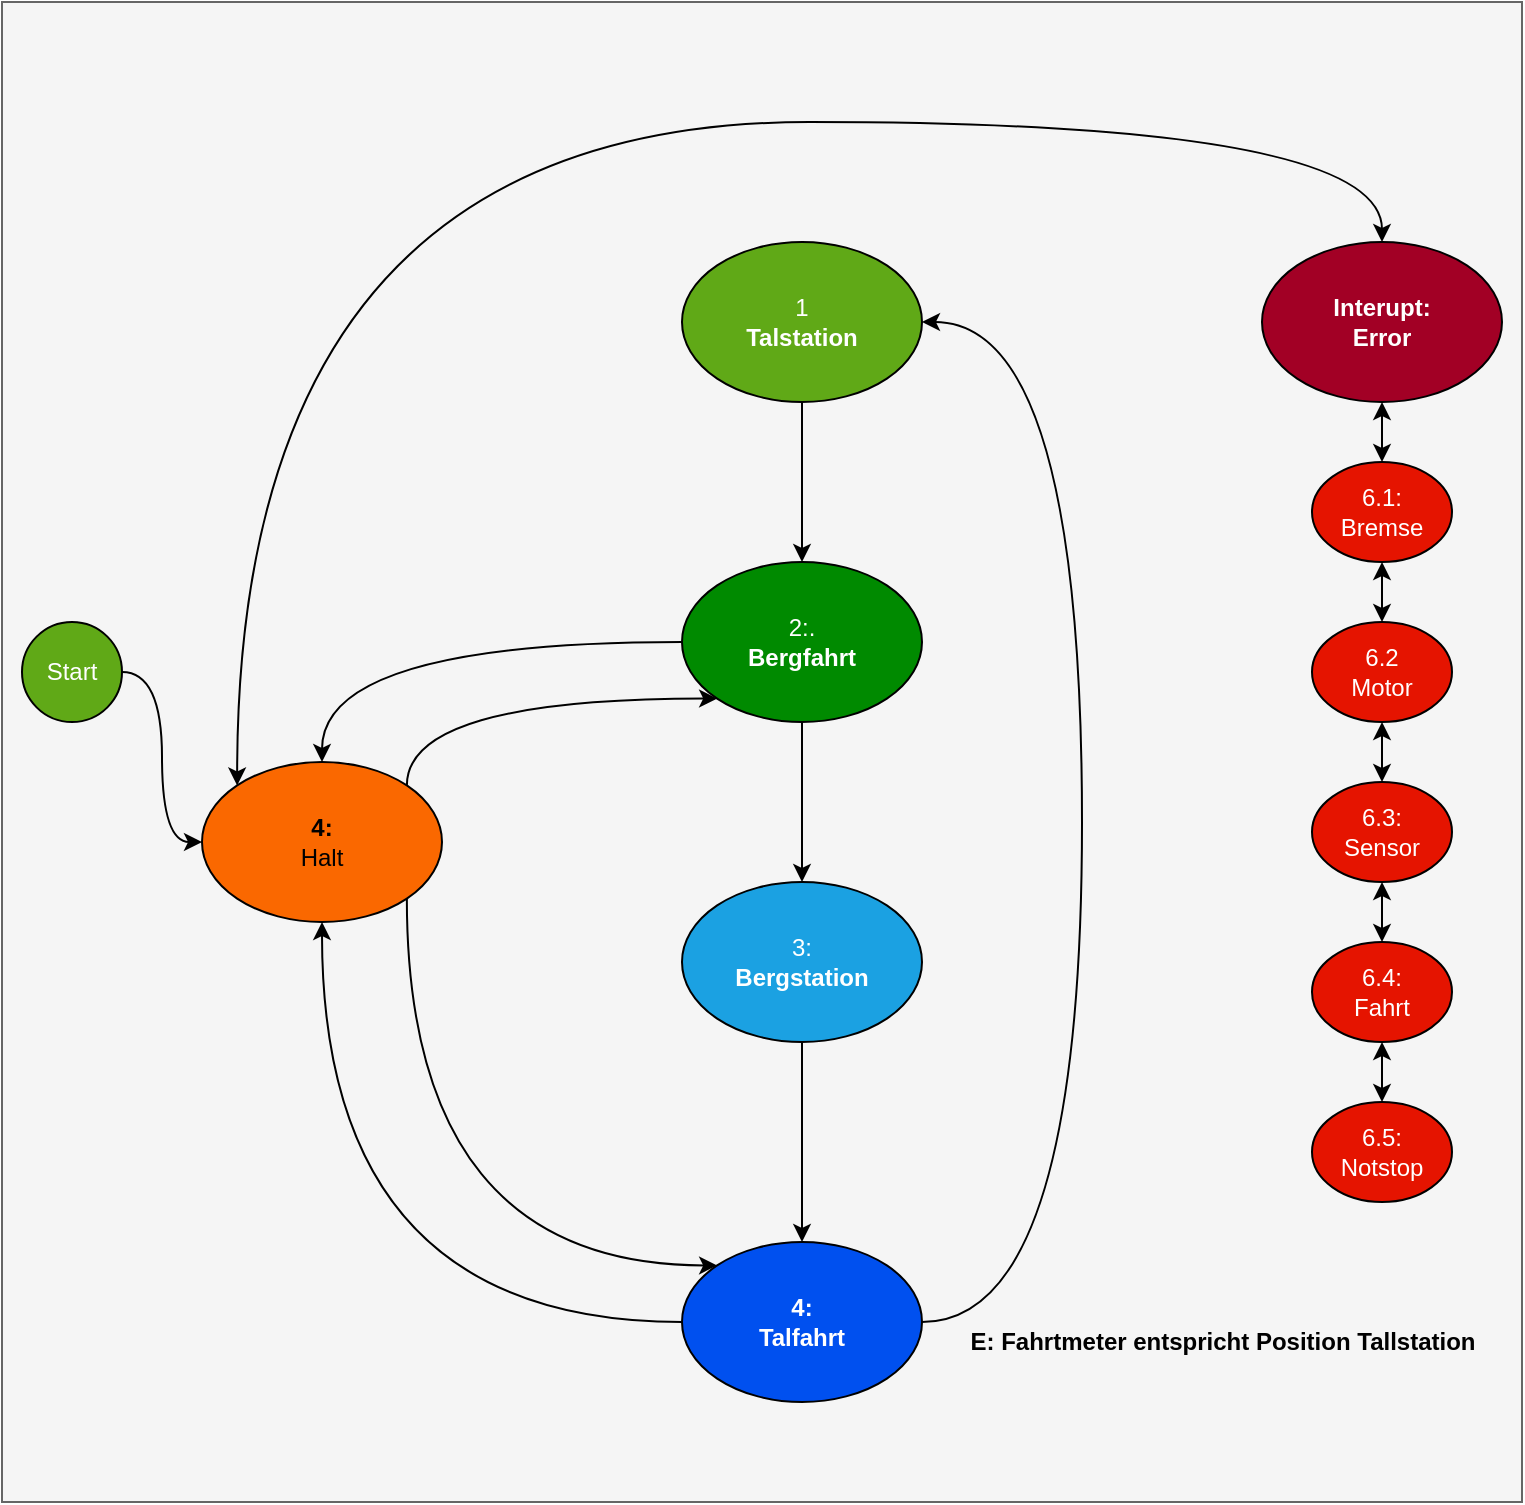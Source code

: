 <mxfile>
    <diagram id="_unO8Byu3qaZ5UJqpUN1" name="Page-1">
        <mxGraphModel dx="1036" dy="851" grid="1" gridSize="10" guides="1" tooltips="1" connect="1" arrows="1" fold="1" page="1" pageScale="1" pageWidth="827" pageHeight="1169" math="0" shadow="0">
            <root>
                <mxCell id="0"/>
                <mxCell id="1" parent="0"/>
                <mxCell id="42" value="" style="group" vertex="1" connectable="0" parent="1">
                    <mxGeometry x="60" y="10" width="760" height="750" as="geometry"/>
                </mxCell>
                <mxCell id="41" value="" style="rounded=0;whiteSpace=wrap;html=1;fillColor=#f5f5f5;fontColor=#333333;strokeColor=#666666;" vertex="1" parent="42">
                    <mxGeometry width="760" height="750" as="geometry"/>
                </mxCell>
                <mxCell id="3" value="Start" style="ellipse;whiteSpace=wrap;html=1;aspect=fixed;fillColor=#60a917;fontColor=#ffffff;strokeColor=#000000;" vertex="1" parent="42">
                    <mxGeometry x="10" y="310" width="50" height="50" as="geometry"/>
                </mxCell>
                <mxCell id="4" value="1&lt;br&gt;&lt;b&gt;Talstation&lt;/b&gt;" style="ellipse;whiteSpace=wrap;html=1;fillColor=#60a917;fontColor=#ffffff;strokeColor=#000000;" vertex="1" parent="42">
                    <mxGeometry x="340" y="120" width="120" height="80" as="geometry"/>
                </mxCell>
                <mxCell id="5" value="2:.&lt;br&gt;&lt;b&gt;Bergfahrt&lt;/b&gt;" style="ellipse;whiteSpace=wrap;html=1;fillColor=#008a00;fontColor=#ffffff;strokeColor=#000000;" vertex="1" parent="42">
                    <mxGeometry x="340" y="280" width="120" height="80" as="geometry"/>
                </mxCell>
                <mxCell id="21" value="" style="edgeStyle=orthogonalEdgeStyle;curved=1;html=1;startArrow=none;startFill=0;endArrow=classic;endFill=1;strokeColor=#000000;" edge="1" parent="42" source="4" target="5">
                    <mxGeometry relative="1" as="geometry"/>
                </mxCell>
                <mxCell id="6" value="3: &lt;br&gt;&lt;b&gt;Bergstation&lt;/b&gt;" style="ellipse;whiteSpace=wrap;html=1;fillColor=#1ba1e2;fontColor=#ffffff;strokeColor=#000000;" vertex="1" parent="42">
                    <mxGeometry x="340" y="440" width="120" height="80" as="geometry"/>
                </mxCell>
                <mxCell id="22" value="" style="edgeStyle=orthogonalEdgeStyle;curved=1;html=1;startArrow=none;startFill=0;endArrow=classic;endFill=1;strokeColor=#000000;" edge="1" parent="42" source="5" target="6">
                    <mxGeometry relative="1" as="geometry"/>
                </mxCell>
                <mxCell id="26" value="" style="edgeStyle=orthogonalEdgeStyle;curved=1;html=1;startArrow=none;startFill=0;endArrow=classic;endFill=1;entryX=1;entryY=0.5;entryDx=0;entryDy=0;exitX=1;exitY=0.5;exitDx=0;exitDy=0;strokeColor=#000000;" edge="1" parent="42" source="7" target="4">
                    <mxGeometry relative="1" as="geometry">
                        <mxPoint x="540" y="660" as="targetPoint"/>
                        <Array as="points">
                            <mxPoint x="540" y="660"/>
                            <mxPoint x="540" y="160"/>
                        </Array>
                    </mxGeometry>
                </mxCell>
                <mxCell id="46" value="&lt;b&gt;&lt;font style=&quot;font-size: 12px&quot;&gt;E: Fahrtmeter entspricht Position Tallstation&lt;/font&gt;&lt;/b&gt;" style="edgeLabel;html=1;align=center;verticalAlign=middle;resizable=0;points=[];labelBackgroundColor=none;" vertex="1" connectable="0" parent="26">
                    <mxGeometry x="0.091" y="1" relative="1" as="geometry">
                        <mxPoint x="71" y="290" as="offset"/>
                    </mxGeometry>
                </mxCell>
                <mxCell id="7" value="&lt;b&gt;4:&lt;br&gt;Talfahrt&lt;br&gt;&lt;/b&gt;" style="ellipse;whiteSpace=wrap;html=1;fillColor=#0050ef;fontColor=#ffffff;strokeColor=#000000;" vertex="1" parent="42">
                    <mxGeometry x="340" y="620" width="120" height="80" as="geometry"/>
                </mxCell>
                <mxCell id="23" value="" style="edgeStyle=orthogonalEdgeStyle;curved=1;html=1;startArrow=none;startFill=0;endArrow=classic;endFill=1;strokeColor=#000000;" edge="1" parent="42" source="6" target="7">
                    <mxGeometry relative="1" as="geometry"/>
                </mxCell>
                <mxCell id="18" style="edgeStyle=orthogonalEdgeStyle;curved=1;html=1;entryX=0;entryY=0;entryDx=0;entryDy=0;exitX=1;exitY=1;exitDx=0;exitDy=0;strokeColor=#000000;" edge="1" parent="42" source="15" target="7">
                    <mxGeometry relative="1" as="geometry">
                        <mxPoint x="230" y="420" as="targetPoint"/>
                        <Array as="points">
                            <mxPoint x="202" y="632"/>
                        </Array>
                    </mxGeometry>
                </mxCell>
                <mxCell id="15" value="&lt;b&gt;4:&lt;/b&gt;&lt;br&gt;Halt" style="ellipse;whiteSpace=wrap;html=1;fillColor=#fa6800;fontColor=#000000;strokeColor=#000000;" vertex="1" parent="42">
                    <mxGeometry x="100" y="380" width="120" height="80" as="geometry"/>
                </mxCell>
                <mxCell id="24" value="" style="edgeStyle=orthogonalEdgeStyle;curved=1;html=1;startArrow=none;startFill=0;endArrow=classic;endFill=1;entryX=0;entryY=0.5;entryDx=0;entryDy=0;strokeColor=#000000;" edge="1" parent="42" source="3" target="15">
                    <mxGeometry relative="1" as="geometry"/>
                </mxCell>
                <mxCell id="14" value="" style="edgeStyle=orthogonalEdgeStyle;curved=1;html=1;entryX=0.5;entryY=0;entryDx=0;entryDy=0;strokeColor=#000000;" edge="1" parent="42" source="5" target="15">
                    <mxGeometry relative="1" as="geometry">
                        <mxPoint x="200" y="370" as="targetPoint"/>
                    </mxGeometry>
                </mxCell>
                <mxCell id="17" value="" style="edgeStyle=orthogonalEdgeStyle;curved=1;html=1;entryX=0.5;entryY=1;entryDx=0;entryDy=0;strokeColor=#000000;" edge="1" parent="42" source="7" target="15">
                    <mxGeometry relative="1" as="geometry">
                        <mxPoint x="260" y="660" as="targetPoint"/>
                    </mxGeometry>
                </mxCell>
                <mxCell id="19" value="" style="edgeStyle=orthogonalEdgeStyle;curved=1;html=1;entryX=1;entryY=0;entryDx=0;entryDy=0;exitX=0;exitY=1;exitDx=0;exitDy=0;startArrow=classic;startFill=1;endArrow=none;endFill=0;strokeColor=#000000;" edge="1" parent="42" source="5" target="15">
                    <mxGeometry relative="1" as="geometry">
                        <mxPoint x="350" y="330" as="sourcePoint"/>
                        <mxPoint x="170" y="390" as="targetPoint"/>
                    </mxGeometry>
                </mxCell>
                <mxCell id="33" style="edgeStyle=orthogonalEdgeStyle;curved=1;html=1;exitX=0.5;exitY=0;exitDx=0;exitDy=0;entryX=0;entryY=0;entryDx=0;entryDy=0;startArrow=classic;startFill=1;endArrow=classic;endFill=1;strokeColor=#000000;" edge="1" parent="42" source="27" target="15">
                    <mxGeometry relative="1" as="geometry">
                        <Array as="points">
                            <mxPoint x="690" y="60"/>
                            <mxPoint x="118" y="60"/>
                        </Array>
                    </mxGeometry>
                </mxCell>
                <mxCell id="27" value="&lt;b&gt;Interupt:&lt;br&gt;Error&lt;/b&gt;" style="ellipse;whiteSpace=wrap;html=1;fillColor=#a20025;fontColor=#ffffff;strokeColor=#000000;" vertex="1" parent="42">
                    <mxGeometry x="630" y="120" width="120" height="80" as="geometry"/>
                </mxCell>
                <mxCell id="39" value="" style="edgeStyle=orthogonalEdgeStyle;curved=1;html=1;startArrow=classic;startFill=1;endArrow=classic;endFill=1;strokeColor=#000000;" edge="1" parent="42" source="28" target="27">
                    <mxGeometry relative="1" as="geometry"/>
                </mxCell>
                <mxCell id="28" value="6.1:&lt;br&gt;Bremse" style="ellipse;whiteSpace=wrap;html=1;fillColor=#e51400;fontColor=#ffffff;strokeColor=#000000;" vertex="1" parent="42">
                    <mxGeometry x="655" y="230" width="70" height="50" as="geometry"/>
                </mxCell>
                <mxCell id="29" value="6.2&lt;br&gt;Motor" style="ellipse;whiteSpace=wrap;html=1;fillColor=#e51400;fontColor=#ffffff;strokeColor=#000000;" vertex="1" parent="42">
                    <mxGeometry x="655" y="310" width="70" height="50" as="geometry"/>
                </mxCell>
                <mxCell id="30" value="6.3:&lt;br&gt;Sensor" style="ellipse;whiteSpace=wrap;html=1;fillColor=#e51400;fontColor=#ffffff;strokeColor=#000000;" vertex="1" parent="42">
                    <mxGeometry x="655" y="390" width="70" height="50" as="geometry"/>
                </mxCell>
                <mxCell id="31" value="6.4:&lt;br&gt;Fahrt" style="ellipse;whiteSpace=wrap;html=1;fillColor=#e51400;fontColor=#ffffff;strokeColor=#000000;" vertex="1" parent="42">
                    <mxGeometry x="655" y="470" width="70" height="50" as="geometry"/>
                </mxCell>
                <mxCell id="32" value="6.5:&lt;br&gt;Notstop" style="ellipse;whiteSpace=wrap;html=1;fillColor=#e51400;fontColor=#ffffff;strokeColor=#000000;" vertex="1" parent="42">
                    <mxGeometry x="655" y="550" width="70" height="50" as="geometry"/>
                </mxCell>
                <mxCell id="38" value="" style="edgeStyle=orthogonalEdgeStyle;curved=1;html=1;startArrow=classic;startFill=1;endArrow=classic;endFill=1;strokeColor=#000000;" edge="1" parent="42" source="31" target="32">
                    <mxGeometry relative="1" as="geometry"/>
                </mxCell>
                <mxCell id="43" value="" style="edgeStyle=orthogonalEdgeStyle;curved=1;html=1;startArrow=classic;startFill=1;endArrow=classic;endFill=1;strokeColor=#000000;exitX=0.5;exitY=0;exitDx=0;exitDy=0;entryX=0.5;entryY=1;entryDx=0;entryDy=0;" edge="1" parent="42" source="29" target="28">
                    <mxGeometry relative="1" as="geometry">
                        <mxPoint x="700" y="240" as="sourcePoint"/>
                        <mxPoint x="700" y="210" as="targetPoint"/>
                        <Array as="points">
                            <mxPoint x="690" y="300"/>
                            <mxPoint x="690" y="300"/>
                        </Array>
                    </mxGeometry>
                </mxCell>
                <mxCell id="44" value="" style="edgeStyle=orthogonalEdgeStyle;curved=1;html=1;startArrow=classic;startFill=1;endArrow=classic;endFill=1;strokeColor=#000000;exitX=0.5;exitY=0;exitDx=0;exitDy=0;entryX=0.5;entryY=1;entryDx=0;entryDy=0;" edge="1" parent="42" source="30" target="29">
                    <mxGeometry relative="1" as="geometry">
                        <mxPoint x="700" y="320" as="sourcePoint"/>
                        <mxPoint x="700" y="290" as="targetPoint"/>
                        <Array as="points">
                            <mxPoint x="690" y="380"/>
                            <mxPoint x="690" y="380"/>
                        </Array>
                    </mxGeometry>
                </mxCell>
                <mxCell id="45" value="" style="edgeStyle=orthogonalEdgeStyle;curved=1;html=1;startArrow=classic;startFill=1;endArrow=classic;endFill=1;strokeColor=#000000;exitX=0.5;exitY=0;exitDx=0;exitDy=0;entryX=0.5;entryY=1;entryDx=0;entryDy=0;" edge="1" parent="42" source="31" target="30">
                    <mxGeometry relative="1" as="geometry">
                        <mxPoint x="700" y="400" as="sourcePoint"/>
                        <mxPoint x="700" y="370" as="targetPoint"/>
                        <Array as="points">
                            <mxPoint x="690" y="460"/>
                            <mxPoint x="690" y="460"/>
                        </Array>
                    </mxGeometry>
                </mxCell>
            </root>
        </mxGraphModel>
    </diagram>
</mxfile>